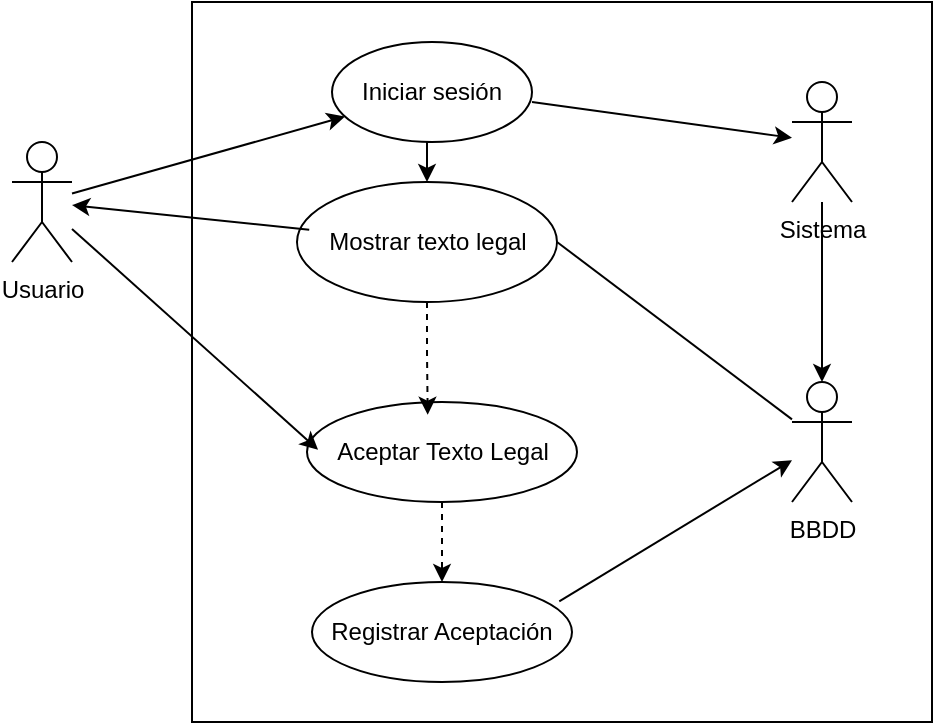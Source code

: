 <mxfile version="26.2.4">
  <diagram name="Página-1" id="ynrQ5BbeGb8QY-GVJiUL">
    <mxGraphModel dx="1183" dy="662" grid="1" gridSize="10" guides="1" tooltips="1" connect="1" arrows="1" fold="1" page="1" pageScale="1" pageWidth="827" pageHeight="1169" math="0" shadow="0">
      <root>
        <mxCell id="0" />
        <mxCell id="1" parent="0" />
        <mxCell id="JEY6O__xj0MRBRBq67dy-2" value="" style="rounded=0;whiteSpace=wrap;html=1;strokeColor=#000000;fillColor=#FFFFFF;align=center;verticalAlign=middle;" vertex="1" parent="1">
          <mxGeometry x="300" y="160" width="370" height="360" as="geometry" />
        </mxCell>
        <mxCell id="JEY6O__xj0MRBRBq67dy-28" style="edgeStyle=orthogonalEdgeStyle;rounded=0;orthogonalLoop=1;jettySize=auto;html=1;exitX=0.5;exitY=1;exitDx=0;exitDy=0;entryX=0.5;entryY=0;entryDx=0;entryDy=0;" edge="1" parent="1" source="JEY6O__xj0MRBRBq67dy-3" target="JEY6O__xj0MRBRBq67dy-17">
          <mxGeometry relative="1" as="geometry" />
        </mxCell>
        <mxCell id="JEY6O__xj0MRBRBq67dy-3" value="Iniciar sesión" style="ellipse;whiteSpace=wrap;html=1;strokeColor=#000000;fillColor=#FFFFFF;" vertex="1" parent="1">
          <mxGeometry x="370" y="180" width="100" height="50" as="geometry" />
        </mxCell>
        <mxCell id="JEY6O__xj0MRBRBq67dy-5" value="Registrar Aceptación" style="ellipse;whiteSpace=wrap;html=1;strokeColor=#000000;fillColor=#FFFFFF;" vertex="1" parent="1">
          <mxGeometry x="360" y="450" width="130" height="50" as="geometry" />
        </mxCell>
        <mxCell id="JEY6O__xj0MRBRBq67dy-9" value="Usuario" style="shape=umlActor;verticalLabelPosition=bottom;verticalAlign=top;html=1;outlineConnect=0;" vertex="1" parent="1">
          <mxGeometry x="210" y="230" width="30" height="60" as="geometry" />
        </mxCell>
        <mxCell id="JEY6O__xj0MRBRBq67dy-31" style="edgeStyle=orthogonalEdgeStyle;rounded=0;orthogonalLoop=1;jettySize=auto;html=1;exitX=0.5;exitY=1;exitDx=0;exitDy=0;entryX=0.5;entryY=0;entryDx=0;entryDy=0;dashed=1;" edge="1" parent="1" source="JEY6O__xj0MRBRBq67dy-4" target="JEY6O__xj0MRBRBq67dy-5">
          <mxGeometry relative="1" as="geometry" />
        </mxCell>
        <mxCell id="JEY6O__xj0MRBRBq67dy-4" value="Aceptar Texto Legal" style="ellipse;whiteSpace=wrap;html=1;strokeColor=#000000;fillColor=#FFFFFF;" vertex="1" parent="1">
          <mxGeometry x="357.5" y="360" width="135" height="50" as="geometry" />
        </mxCell>
        <mxCell id="JEY6O__xj0MRBRBq67dy-11" value="" style="endArrow=classic;html=1;rounded=0;startFill=0;endFill=1;" edge="1" parent="1" source="JEY6O__xj0MRBRBq67dy-9" target="JEY6O__xj0MRBRBq67dy-3">
          <mxGeometry width="50" height="50" relative="1" as="geometry">
            <mxPoint x="190" y="260" as="sourcePoint" />
            <mxPoint x="240" y="210" as="targetPoint" />
          </mxGeometry>
        </mxCell>
        <mxCell id="JEY6O__xj0MRBRBq67dy-13" value="" style="endArrow=classic;html=1;rounded=0;exitX=0.951;exitY=0.193;exitDx=0;exitDy=0;exitPerimeter=0;" edge="1" parent="1" source="JEY6O__xj0MRBRBq67dy-5" target="JEY6O__xj0MRBRBq67dy-25">
          <mxGeometry width="50" height="50" relative="1" as="geometry">
            <mxPoint x="240" y="240" as="sourcePoint" />
            <mxPoint x="190" y="290" as="targetPoint" />
          </mxGeometry>
        </mxCell>
        <mxCell id="JEY6O__xj0MRBRBq67dy-14" value="" style="endArrow=classic;html=1;rounded=0;entryX=0.041;entryY=0.477;entryDx=0;entryDy=0;entryPerimeter=0;" edge="1" parent="1" source="JEY6O__xj0MRBRBq67dy-9" target="JEY6O__xj0MRBRBq67dy-4">
          <mxGeometry width="50" height="50" relative="1" as="geometry">
            <mxPoint x="190" y="270" as="sourcePoint" />
            <mxPoint x="240" y="220" as="targetPoint" />
          </mxGeometry>
        </mxCell>
        <mxCell id="JEY6O__xj0MRBRBq67dy-26" value="" style="edgeStyle=orthogonalEdgeStyle;rounded=0;orthogonalLoop=1;jettySize=auto;html=1;" edge="1" parent="1" source="JEY6O__xj0MRBRBq67dy-15" target="JEY6O__xj0MRBRBq67dy-25">
          <mxGeometry relative="1" as="geometry" />
        </mxCell>
        <mxCell id="JEY6O__xj0MRBRBq67dy-15" value="Sistema" style="shape=umlActor;verticalLabelPosition=bottom;verticalAlign=top;html=1;outlineConnect=0;" vertex="1" parent="1">
          <mxGeometry x="600" y="200" width="30" height="60" as="geometry" />
        </mxCell>
        <mxCell id="JEY6O__xj0MRBRBq67dy-17" value="Mostrar texto legal" style="ellipse;whiteSpace=wrap;html=1;" vertex="1" parent="1">
          <mxGeometry x="352.5" y="250" width="130" height="60" as="geometry" />
        </mxCell>
        <mxCell id="JEY6O__xj0MRBRBq67dy-20" value="" style="endArrow=classic;html=1;rounded=0;exitX=0.047;exitY=0.397;exitDx=0;exitDy=0;exitPerimeter=0;" edge="1" parent="1" source="JEY6O__xj0MRBRBq67dy-17" target="JEY6O__xj0MRBRBq67dy-9">
          <mxGeometry width="50" height="50" relative="1" as="geometry">
            <mxPoint x="300" y="300" as="sourcePoint" />
            <mxPoint x="350" y="250" as="targetPoint" />
          </mxGeometry>
        </mxCell>
        <mxCell id="JEY6O__xj0MRBRBq67dy-22" value="" style="endArrow=classic;html=1;rounded=0;" edge="1" parent="1" target="JEY6O__xj0MRBRBq67dy-15">
          <mxGeometry width="50" height="50" relative="1" as="geometry">
            <mxPoint x="470" y="210" as="sourcePoint" />
            <mxPoint x="520" y="160" as="targetPoint" />
          </mxGeometry>
        </mxCell>
        <mxCell id="JEY6O__xj0MRBRBq67dy-24" value="" style="endArrow=none;html=1;rounded=0;entryX=1;entryY=0.5;entryDx=0;entryDy=0;startFill=0;" edge="1" parent="1" source="JEY6O__xj0MRBRBq67dy-25" target="JEY6O__xj0MRBRBq67dy-17">
          <mxGeometry width="50" height="50" relative="1" as="geometry">
            <mxPoint x="590" y="260" as="sourcePoint" />
            <mxPoint x="640" y="210" as="targetPoint" />
          </mxGeometry>
        </mxCell>
        <mxCell id="JEY6O__xj0MRBRBq67dy-25" value="BBDD" style="shape=umlActor;verticalLabelPosition=bottom;verticalAlign=top;html=1;outlineConnect=0;" vertex="1" parent="1">
          <mxGeometry x="600" y="350" width="30" height="60" as="geometry" />
        </mxCell>
        <mxCell id="JEY6O__xj0MRBRBq67dy-27" style="edgeStyle=orthogonalEdgeStyle;rounded=0;orthogonalLoop=1;jettySize=auto;html=1;exitX=0.5;exitY=1;exitDx=0;exitDy=0;entryX=0.447;entryY=0.127;entryDx=0;entryDy=0;entryPerimeter=0;dashed=1;" edge="1" parent="1" source="JEY6O__xj0MRBRBq67dy-17" target="JEY6O__xj0MRBRBq67dy-4">
          <mxGeometry relative="1" as="geometry" />
        </mxCell>
        <mxCell id="JEY6O__xj0MRBRBq67dy-29" style="edgeStyle=orthogonalEdgeStyle;rounded=0;orthogonalLoop=1;jettySize=auto;html=1;exitX=0.5;exitY=1;exitDx=0;exitDy=0;" edge="1" parent="1" source="JEY6O__xj0MRBRBq67dy-4" target="JEY6O__xj0MRBRBq67dy-4">
          <mxGeometry relative="1" as="geometry" />
        </mxCell>
      </root>
    </mxGraphModel>
  </diagram>
</mxfile>
